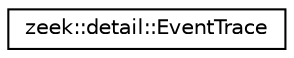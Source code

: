 digraph "Graphical Class Hierarchy"
{
 // LATEX_PDF_SIZE
  edge [fontname="Helvetica",fontsize="10",labelfontname="Helvetica",labelfontsize="10"];
  node [fontname="Helvetica",fontsize="10",shape=record];
  rankdir="LR";
  Node0 [label="zeek::detail::EventTrace",height=0.2,width=0.4,color="black", fillcolor="white", style="filled",URL="$de/d61/classzeek_1_1detail_1_1EventTrace.html",tooltip=" "];
}
